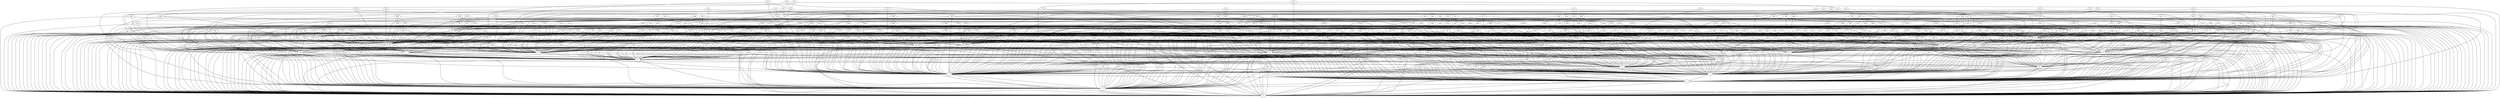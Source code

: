 /* Created by igraph 0.7.0 */
graph {
  0;
  1;
  2;
  3;
  4;
  5;
  6;
  7;
  8;
  9;
  10;
  11;
  12;
  13;
  14;
  15;
  16;
  17;
  18;
  19;
  20;
  21;
  22;
  23;
  24;
  25;
  26;
  27;
  28;
  29;
  30;
  31;
  32;
  33;
  34;
  35;
  36;
  37;
  38;
  39;
  40;
  41;
  42;
  43;
  44;
  45;
  46;
  47;
  48;
  49;
  50;
  51;
  52;
  53;
  54;
  55;
  56;
  57;
  58;
  59;
  60;
  61;
  62;
  63;
  64;
  65;
  66;
  67;
  68;
  69;
  70;
  71;
  72;
  73;
  74;
  75;
  76;
  77;
  78;
  79;
  80;
  81;
  82;
  83;
  84;
  85;
  86;
  87;
  88;
  89;
  90;
  91;
  92;
  93;
  94;
  95;
  96;
  97;
  98;
  99;
  100;
  101;
  102;
  103;
  104;
  105;
  106;
  107;
  108;
  109;
  110;
  111;
  112;
  113;
  114;
  115;
  116;
  117;
  118;
  119;
  120;
  121;
  122;
  123;
  124;
  125;
  126;
  127;
  128;
  129;
  130;
  131;
  132;
  133;
  134;
  135;
  136;
  137;
  138;
  139;
  140;
  141;
  142;
  143;
  144;
  145;
  146;
  147;
  148;
  149;
  150;
  151;
  152;
  153;
  154;
  155;
  156;
  157;
  158;
  159;
  160;
  161;
  162;
  163;
  164;
  165;
  166;
  167;
  168;
  169;
  170;
  171;
  172;
  173;
  174;
  175;
  176;
  177;
  178;
  179;
  180;
  181;
  182;
  183;
  184;
  185;
  186;
  187;
  188;
  189;
  190;
  191;
  192;
  193;
  194;
  195;
  196;
  197;
  198;
  199;
  200;
  201;
  202;
  203;
  204;
  205;
  206;
  207;
  208;
  209;
  210;
  211;
  212;
  213;
  214;
  215;
  216;
  217;
  218;
  219;
  220;
  221;
  222;
  223;
  224;
  225;
  226;
  227;
  228;
  229;
  230;
  231;
  232;
  233;
  234;
  235;
  236;
  237;
  238;
  239;
  240;
  241;
  242;
  243;
  244;
  245;
  246;
  247;
  248;
  249;
  250;
  251;
  252;
  253;
  254;
  255;
  256;
  257;
  258;
  259;
  260;
  261;
  262;
  263;
  264;
  265;
  266;
  267;
  268;
  269;
  270;
  271;
  272;
  273;
  274;
  275;
  276;
  277;
  278;
  279;
  280;
  281;
  282;
  283;
  284;
  285;
  286;
  287;
  288;
  289;
  290;
  291;
  292;
  293;
  294;
  295;
  296;
  297;
  298;
  299;
  300;
  301;
  302;
  303;
  304;
  305;
  306;
  307;
  308;
  309;
  310;
  311;
  312;
  313;
  314;
  315;
  316;
  317;
  318;
  319;
  320;
  321;
  322;
  323;
  324;
  325;
  326;
  327;
  328;
  329;
  330;
  331;
  332;
  333;
  334;
  335;
  336;
  337;
  338;
  339;
  340;
  341;
  342;
  343;
  344;
  345;
  346;
  347;
  348;
  349;
  350;
  351;
  352;
  353;
  354;
  355;
  356;
  357;
  358;
  359;
  360;
  361;
  362;
  363;
  364;
  365;
  366;
  367;
  368;
  369;
  370;
  371;
  372;
  373;
  374;
  375;
  376;
  377;
  378;
  379;
  380;
  381;
  382;
  383;
  384;
  385;
  386;
  387;
  388;
  389;
  390;
  391;
  392;
  393;
  394;
  395;
  396;
  397;
  398;
  399;
  400;
  401;
  402;
  403;
  404;
  405;
  406;
  407;
  408;
  409;
  410;
  411;
  412;
  413;
  414;
  415;
  416;
  417;
  418;
  419;
  420;
  421;
  422;
  423;
  424;
  425;
  426;
  427;
  428;
  429;
  430;
  431;
  432;
  433;
  434;
  435;
  436;
  437;
  438;
  439;
  440;
  441;
  442;
  443;
  444;
  445;
  446;
  447;
  448;
  449;
  450;
  451;
  452;
  453;
  454;
  455;
  456;
  457;
  458;
  459;
  460;
  461;
  462;
  463;
  464;
  465;
  466;
  467;
  468;
  469;
  470;
  471;
  472;
  473;
  474;
  475;
  476;
  477;
  478;
  479;
  480;
  481;
  482;
  483;
  484;
  485;
  486;
  487;
  488;
  489;
  490;
  491;
  492;
  493;
  494;
  495;
  496;
  497;
  498;
  499;

  1 -- 0;
  2 -- 0;
  3 -- 0;
  4 -- 0;
  5 -- 0;
  6 -- 0;
  7 -- 0;
  8 -- 0;
  9 -- 0;
  10 -- 0;
  11 -- 0;
  13 -- 0;
  14 -- 0;
  15 -- 0;
  17 -- 0;
  19 -- 0;
  20 -- 0;
  23 -- 0;
  24 -- 0;
  27 -- 0;
  30 -- 0;
  31 -- 0;
  32 -- 0;
  33 -- 0;
  34 -- 0;
  35 -- 0;
  39 -- 0;
  40 -- 0;
  42 -- 0;
  46 -- 0;
  50 -- 0;
  51 -- 0;
  53 -- 0;
  56 -- 0;
  57 -- 0;
  59 -- 0;
  66 -- 0;
  67 -- 0;
  70 -- 0;
  72 -- 0;
  74 -- 0;
  78 -- 0;
  81 -- 0;
  89 -- 0;
  105 -- 0;
  107 -- 0;
  108 -- 0;
  109 -- 0;
  111 -- 0;
  113 -- 0;
  116 -- 0;
  119 -- 0;
  125 -- 0;
  133 -- 0;
  134 -- 0;
  137 -- 0;
  145 -- 0;
  146 -- 0;
  149 -- 0;
  152 -- 0;
  154 -- 0;
  155 -- 0;
  160 -- 0;
  162 -- 0;
  166 -- 0;
  169 -- 0;
  170 -- 0;
  174 -- 0;
  178 -- 0;
  179 -- 0;
  182 -- 0;
  192 -- 0;
  197 -- 0;
  198 -- 0;
  202 -- 0;
  207 -- 0;
  209 -- 0;
  210 -- 0;
  215 -- 0;
  216 -- 0;
  225 -- 0;
  230 -- 0;
  231 -- 0;
  232 -- 0;
  233 -- 0;
  239 -- 0;
  245 -- 0;
  246 -- 0;
  253 -- 0;
  257 -- 0;
  263 -- 0;
  264 -- 0;
  270 -- 0;
  271 -- 0;
  278 -- 0;
  279 -- 0;
  285 -- 0;
  293 -- 0;
  297 -- 0;
  302 -- 0;
  306 -- 0;
  311 -- 0;
  316 -- 0;
  317 -- 0;
  324 -- 0;
  329 -- 0;
  334 -- 0;
  337 -- 0;
  340 -- 0;
  351 -- 0;
  360 -- 0;
  361 -- 0;
  365 -- 0;
  366 -- 0;
  369 -- 0;
  373 -- 0;
  380 -- 0;
  386 -- 0;
  391 -- 0;
  393 -- 0;
  397 -- 0;
  408 -- 0;
  410 -- 0;
  414 -- 0;
  415 -- 0;
  437 -- 0;
  441 -- 0;
  442 -- 0;
  448 -- 0;
  453 -- 0;
  454 -- 0;
  459 -- 0;
  462 -- 0;
  467 -- 0;
  471 -- 0;
  476 -- 0;
  482 -- 0;
  483 -- 0;
  484 -- 0;
  488 -- 0;
  489 -- 0;
  491 -- 0;
  492 -- 0;
  495 -- 0;
  496 -- 0;
  499 -- 0;
  2 -- 1;
  3 -- 1;
  4 -- 1;
  6 -- 1;
  11 -- 1;
  22 -- 1;
  31 -- 1;
  32 -- 1;
  45 -- 1;
  50 -- 1;
  60 -- 1;
  61 -- 1;
  67 -- 1;
  69 -- 1;
  79 -- 1;
  81 -- 1;
  83 -- 1;
  84 -- 1;
  86 -- 1;
  89 -- 1;
  99 -- 1;
  109 -- 1;
  116 -- 1;
  123 -- 1;
  129 -- 1;
  130 -- 1;
  136 -- 1;
  142 -- 1;
  143 -- 1;
  144 -- 1;
  147 -- 1;
  149 -- 1;
  150 -- 1;
  158 -- 1;
  169 -- 1;
  171 -- 1;
  175 -- 1;
  181 -- 1;
  186 -- 1;
  187 -- 1;
  203 -- 1;
  204 -- 1;
  206 -- 1;
  208 -- 1;
  214 -- 1;
  220 -- 1;
  233 -- 1;
  248 -- 1;
  263 -- 1;
  273 -- 1;
  285 -- 1;
  286 -- 1;
  293 -- 1;
  294 -- 1;
  295 -- 1;
  298 -- 1;
  308 -- 1;
  315 -- 1;
  336 -- 1;
  337 -- 1;
  339 -- 1;
  340 -- 1;
  341 -- 1;
  351 -- 1;
  358 -- 1;
  359 -- 1;
  367 -- 1;
  413 -- 1;
  426 -- 1;
  435 -- 1;
  437 -- 1;
  463 -- 1;
  467 -- 1;
  472 -- 1;
  494 -- 1;
  3 -- 2;
  4 -- 2;
  5 -- 2;
  7 -- 2;
  10 -- 2;
  12 -- 2;
  13 -- 2;
  20 -- 2;
  24 -- 2;
  26 -- 2;
  28 -- 2;
  31 -- 2;
  33 -- 2;
  37 -- 2;
  39 -- 2;
  41 -- 2;
  45 -- 2;
  47 -- 2;
  48 -- 2;
  55 -- 2;
  59 -- 2;
  64 -- 2;
  74 -- 2;
  77 -- 2;
  78 -- 2;
  97 -- 2;
  98 -- 2;
  102 -- 2;
  116 -- 2;
  119 -- 2;
  123 -- 2;
  124 -- 2;
  126 -- 2;
  130 -- 2;
  139 -- 2;
  142 -- 2;
  147 -- 2;
  148 -- 2;
  152 -- 2;
  153 -- 2;
  154 -- 2;
  155 -- 2;
  163 -- 2;
  166 -- 2;
  176 -- 2;
  189 -- 2;
  191 -- 2;
  200 -- 2;
  201 -- 2;
  207 -- 2;
  211 -- 2;
  214 -- 2;
  221 -- 2;
  222 -- 2;
  223 -- 2;
  229 -- 2;
  230 -- 2;
  240 -- 2;
  243 -- 2;
  246 -- 2;
  251 -- 2;
  255 -- 2;
  260 -- 2;
  269 -- 2;
  273 -- 2;
  274 -- 2;
  276 -- 2;
  277 -- 2;
  278 -- 2;
  282 -- 2;
  284 -- 2;
  297 -- 2;
  301 -- 2;
  304 -- 2;
  311 -- 2;
  320 -- 2;
  327 -- 2;
  344 -- 2;
  345 -- 2;
  346 -- 2;
  352 -- 2;
  364 -- 2;
  375 -- 2;
  380 -- 2;
  382 -- 2;
  383 -- 2;
  396 -- 2;
  413 -- 2;
  416 -- 2;
  422 -- 2;
  424 -- 2;
  428 -- 2;
  433 -- 2;
  438 -- 2;
  449 -- 2;
  452 -- 2;
  458 -- 2;
  460 -- 2;
  470 -- 2;
  471 -- 2;
  477 -- 2;
  487 -- 2;
  492 -- 2;
  496 -- 2;
  5 -- 3;
  9 -- 3;
  11 -- 3;
  12 -- 3;
  14 -- 3;
  16 -- 3;
  21 -- 3;
  23 -- 3;
  25 -- 3;
  26 -- 3;
  28 -- 3;
  29 -- 3;
  34 -- 3;
  36 -- 3;
  37 -- 3;
  38 -- 3;
  41 -- 3;
  42 -- 3;
  46 -- 3;
  47 -- 3;
  49 -- 3;
  52 -- 3;
  62 -- 3;
  71 -- 3;
  75 -- 3;
  80 -- 3;
  83 -- 3;
  86 -- 3;
  91 -- 3;
  92 -- 3;
  97 -- 3;
  99 -- 3;
  100 -- 3;
  103 -- 3;
  104 -- 3;
  117 -- 3;
  127 -- 3;
  131 -- 3;
  137 -- 3;
  144 -- 3;
  153 -- 3;
  158 -- 3;
  159 -- 3;
  169 -- 3;
  171 -- 3;
  173 -- 3;
  174 -- 3;
  180 -- 3;
  188 -- 3;
  189 -- 3;
  199 -- 3;
  201 -- 3;
  209 -- 3;
  211 -- 3;
  215 -- 3;
  217 -- 3;
  219 -- 3;
  222 -- 3;
  224 -- 3;
  225 -- 3;
  226 -- 3;
  237 -- 3;
  249 -- 3;
  251 -- 3;
  267 -- 3;
  272 -- 3;
  275 -- 3;
  281 -- 3;
  290 -- 3;
  291 -- 3;
  296 -- 3;
  310 -- 3;
  326 -- 3;
  327 -- 3;
  332 -- 3;
  338 -- 3;
  344 -- 3;
  346 -- 3;
  357 -- 3;
  358 -- 3;
  365 -- 3;
  370 -- 3;
  386 -- 3;
  391 -- 3;
  403 -- 3;
  407 -- 3;
  408 -- 3;
  416 -- 3;
  428 -- 3;
  456 -- 3;
  465 -- 3;
  468 -- 3;
  472 -- 3;
  475 -- 3;
  476 -- 3;
  490 -- 3;
  496 -- 3;
  8 -- 4;
  10 -- 4;
  17 -- 4;
  18 -- 4;
  19 -- 4;
  20 -- 4;
  23 -- 4;
  25 -- 4;
  26 -- 4;
  29 -- 4;
  30 -- 4;
  35 -- 4;
  36 -- 4;
  39 -- 4;
  41 -- 4;
  44 -- 4;
  48 -- 4;
  50 -- 4;
  53 -- 4;
  54 -- 4;
  57 -- 4;
  61 -- 4;
  65 -- 4;
  76 -- 4;
  79 -- 4;
  88 -- 4;
  93 -- 4;
  96 -- 4;
  97 -- 4;
  99 -- 4;
  102 -- 4;
  117 -- 4;
  122 -- 4;
  123 -- 4;
  124 -- 4;
  131 -- 4;
  132 -- 4;
  135 -- 4;
  141 -- 4;
  143 -- 4;
  152 -- 4;
  159 -- 4;
  163 -- 4;
  165 -- 4;
  168 -- 4;
  180 -- 4;
  181 -- 4;
  184 -- 4;
  196 -- 4;
  201 -- 4;
  212 -- 4;
  217 -- 4;
  218 -- 4;
  228 -- 4;
  229 -- 4;
  231 -- 4;
  245 -- 4;
  247 -- 4;
  256 -- 4;
  257 -- 4;
  258 -- 4;
  262 -- 4;
  280 -- 4;
  281 -- 4;
  284 -- 4;
  287 -- 4;
  289 -- 4;
  293 -- 4;
  294 -- 4;
  298 -- 4;
  319 -- 4;
  324 -- 4;
  328 -- 4;
  341 -- 4;
  344 -- 4;
  352 -- 4;
  357 -- 4;
  362 -- 4;
  363 -- 4;
  366 -- 4;
  376 -- 4;
  383 -- 4;
  390 -- 4;
  394 -- 4;
  398 -- 4;
  404 -- 4;
  406 -- 4;
  420 -- 4;
  430 -- 4;
  432 -- 4;
  434 -- 4;
  448 -- 4;
  454 -- 4;
  457 -- 4;
  471 -- 4;
  477 -- 4;
  480 -- 4;
  482 -- 4;
  484 -- 4;
  491 -- 4;
  494 -- 4;
  498 -- 4;
  6 -- 5;
  13 -- 5;
  17 -- 5;
  21 -- 5;
  36 -- 5;
  40 -- 5;
  42 -- 5;
  45 -- 5;
  64 -- 5;
  69 -- 5;
  71 -- 5;
  82 -- 5;
  95 -- 5;
  103 -- 5;
  111 -- 5;
  124 -- 5;
  144 -- 5;
  149 -- 5;
  168 -- 5;
  173 -- 5;
  206 -- 5;
  235 -- 5;
  238 -- 5;
  266 -- 5;
  281 -- 5;
  299 -- 5;
  311 -- 5;
  320 -- 5;
  332 -- 5;
  336 -- 5;
  349 -- 5;
  352 -- 5;
  362 -- 5;
  368 -- 5;
  385 -- 5;
  394 -- 5;
  457 -- 5;
  478 -- 5;
  488 -- 5;
  7 -- 6;
  8 -- 6;
  9 -- 6;
  15 -- 6;
  18 -- 6;
  33 -- 6;
  43 -- 6;
  48 -- 6;
  56 -- 6;
  58 -- 6;
  61 -- 6;
  63 -- 6;
  65 -- 6;
  67 -- 6;
  72 -- 6;
  81 -- 6;
  83 -- 6;
  89 -- 6;
  101 -- 6;
  102 -- 6;
  106 -- 6;
  107 -- 6;
  110 -- 6;
  112 -- 6;
  146 -- 6;
  151 -- 6;
  157 -- 6;
  164 -- 6;
  172 -- 6;
  179 -- 6;
  183 -- 6;
  192 -- 6;
  203 -- 6;
  212 -- 6;
  213 -- 6;
  220 -- 6;
  250 -- 6;
  251 -- 6;
  261 -- 6;
  270 -- 6;
  274 -- 6;
  287 -- 6;
  300 -- 6;
  301 -- 6;
  307 -- 6;
  309 -- 6;
  310 -- 6;
  314 -- 6;
  320 -- 6;
  325 -- 6;
  333 -- 6;
  336 -- 6;
  337 -- 6;
  354 -- 6;
  359 -- 6;
  360 -- 6;
  371 -- 6;
  379 -- 6;
  386 -- 6;
  390 -- 6;
  411 -- 6;
  414 -- 6;
  420 -- 6;
  441 -- 6;
  444 -- 6;
  449 -- 6;
  450 -- 6;
  464 -- 6;
  485 -- 6;
  15 -- 7;
  30 -- 7;
  34 -- 7;
  40 -- 7;
  44 -- 7;
  88 -- 7;
  92 -- 7;
  115 -- 7;
  125 -- 7;
  208 -- 7;
  225 -- 7;
  280 -- 7;
  290 -- 7;
  313 -- 7;
  322 -- 7;
  329 -- 7;
  377 -- 7;
  400 -- 7;
  406 -- 7;
  440 -- 7;
  493 -- 7;
  24 -- 8;
  38 -- 8;
  51 -- 8;
  58 -- 8;
  62 -- 8;
  69 -- 8;
  70 -- 8;
  75 -- 8;
  85 -- 8;
  93 -- 8;
  103 -- 8;
  129 -- 8;
  140 -- 8;
  143 -- 8;
  165 -- 8;
  175 -- 8;
  198 -- 8;
  223 -- 8;
  248 -- 8;
  269 -- 8;
  271 -- 8;
  273 -- 8;
  278 -- 8;
  288 -- 8;
  302 -- 8;
  310 -- 8;
  318 -- 8;
  323 -- 8;
  329 -- 8;
  330 -- 8;
  341 -- 8;
  349 -- 8;
  361 -- 8;
  363 -- 8;
  378 -- 8;
  392 -- 8;
  398 -- 8;
  404 -- 8;
  425 -- 8;
  440 -- 8;
  458 -- 8;
  459 -- 8;
  481 -- 8;
  491 -- 8;
  492 -- 8;
  12 -- 9;
  19 -- 9;
  27 -- 9;
  32 -- 9;
  52 -- 9;
  53 -- 9;
  54 -- 9;
  60 -- 9;
  76 -- 9;
  77 -- 9;
  90 -- 9;
  101 -- 9;
  121 -- 9;
  122 -- 9;
  128 -- 9;
  134 -- 9;
  164 -- 9;
  168 -- 9;
  172 -- 9;
  176 -- 9;
  177 -- 9;
  187 -- 9;
  199 -- 9;
  210 -- 9;
  213 -- 9;
  315 -- 9;
  323 -- 9;
  328 -- 9;
  366 -- 9;
  368 -- 9;
  392 -- 9;
  461 -- 9;
  16 -- 10;
  25 -- 10;
  114 -- 10;
  139 -- 10;
  219 -- 10;
  388 -- 10;
  403 -- 10;
  421 -- 10;
  474 -- 10;
  87 -- 11;
  91 -- 11;
  214 -- 11;
  304 -- 11;
  373 -- 11;
  14 -- 12;
  27 -- 12;
  28 -- 12;
  108 -- 12;
  137 -- 12;
  141 -- 12;
  282 -- 12;
  331 -- 12;
  426 -- 12;
  60 -- 13;
  79 -- 13;
  82 -- 13;
  108 -- 13;
  125 -- 13;
  134 -- 13;
  211 -- 13;
  305 -- 13;
  308 -- 13;
  318 -- 13;
  334 -- 13;
  342 -- 13;
  347 -- 13;
  348 -- 13;
  381 -- 13;
  424 -- 13;
  430 -- 13;
  446 -- 13;
  456 -- 13;
  479 -- 13;
  499 -- 13;
  16 -- 14;
  51 -- 14;
  72 -- 14;
  91 -- 14;
  100 -- 14;
  121 -- 14;
  148 -- 14;
  167 -- 14;
  186 -- 14;
  224 -- 14;
  226 -- 14;
  249 -- 14;
  252 -- 14;
  256 -- 14;
  286 -- 14;
  304 -- 14;
  323 -- 14;
  343 -- 14;
  356 -- 14;
  357 -- 14;
  370 -- 14;
  388 -- 14;
  400 -- 14;
  425 -- 14;
  447 -- 14;
  456 -- 14;
  466 -- 14;
  18 -- 15;
  22 -- 15;
  43 -- 15;
  56 -- 15;
  64 -- 15;
  65 -- 15;
  76 -- 15;
  86 -- 15;
  98 -- 15;
  105 -- 15;
  154 -- 15;
  185 -- 15;
  195 -- 15;
  228 -- 15;
  270 -- 15;
  286 -- 15;
  308 -- 15;
  353 -- 15;
  378 -- 15;
  384 -- 15;
  391 -- 15;
  419 -- 15;
  423 -- 15;
  429 -- 15;
  432 -- 15;
  455 -- 15;
  462 -- 15;
  497 -- 15;
  94 -- 17;
  38 -- 18;
  78 -- 18;
  118 -- 18;
  120 -- 18;
  150 -- 18;
  222 -- 18;
  252 -- 18;
  312 -- 18;
  399 -- 18;
  403 -- 18;
  415 -- 18;
  140 -- 19;
  177 -- 19;
  21 -- 20;
  22 -- 20;
  46 -- 20;
  49 -- 20;
  68 -- 20;
  101 -- 20;
  161 -- 20;
  163 -- 20;
  185 -- 20;
  205 -- 20;
  207 -- 20;
  221 -- 20;
  234 -- 20;
  258 -- 20;
  259 -- 20;
  301 -- 20;
  316 -- 20;
  321 -- 20;
  346 -- 20;
  348 -- 20;
  355 -- 20;
  375 -- 20;
  426 -- 20;
  29 -- 21;
  77 -- 21;
  80 -- 21;
  84 -- 21;
  85 -- 21;
  110 -- 21;
  118 -- 21;
  120 -- 21;
  133 -- 21;
  145 -- 21;
  266 -- 21;
  314 -- 21;
  340 -- 21;
  431 -- 21;
  443 -- 21;
  468 -- 21;
  470 -- 21;
  35 -- 22;
  62 -- 22;
  63 -- 22;
  239 -- 22;
  321 -- 22;
  90 -- 24;
  218 -- 24;
  243 -- 24;
  245 -- 24;
  378 -- 24;
  453 -- 24;
  54 -- 25;
  73 -- 25;
  87 -- 25;
  95 -- 25;
  98 -- 25;
  104 -- 25;
  158 -- 25;
  182 -- 25;
  184 -- 25;
  188 -- 25;
  231 -- 25;
  256 -- 25;
  290 -- 25;
  331 -- 25;
  409 -- 25;
  418 -- 25;
  458 -- 25;
  478 -- 25;
  486 -- 25;
  493 -- 25;
  71 -- 26;
  111 -- 26;
  148 -- 26;
  189 -- 26;
  236 -- 26;
  246 -- 26;
  295 -- 26;
  382 -- 26;
  58 -- 27;
  193 -- 27;
  197 -- 27;
  212 -- 27;
  354 -- 27;
  399 -- 27;
  427 -- 27;
  429 -- 27;
  449 -- 27;
  63 -- 28;
  155 -- 28;
  172 -- 28;
  322 -- 28;
  325 -- 28;
  358 -- 28;
  374 -- 28;
  473 -- 28;
  487 -- 28;
  44 -- 29;
  55 -- 29;
  110 -- 29;
  203 -- 29;
  247 -- 29;
  264 -- 29;
  400 -- 29;
  37 -- 30;
  70 -- 30;
  94 -- 30;
  128 -- 30;
  184 -- 30;
  287 -- 30;
  292 -- 30;
  302 -- 30;
  43 -- 31;
  80 -- 31;
  106 -- 31;
  135 -- 31;
  136 -- 31;
  142 -- 31;
  196 -- 31;
  261 -- 31;
  282 -- 31;
  316 -- 31;
  365 -- 31;
  367 -- 31;
  387 -- 31;
  396 -- 31;
  407 -- 31;
  420 -- 31;
  459 -- 31;
  463 -- 31;
  489 -- 31;
  49 -- 32;
  167 -- 32;
  303 -- 33;
  66 -- 34;
  100 -- 34;
  104 -- 34;
  265 -- 34;
  313 -- 34;
  381 -- 34;
  405 -- 34;
  473 -- 34;
  88 -- 35;
  129 -- 35;
  159 -- 35;
  240 -- 35;
  266 -- 35;
  377 -- 35;
  418 -- 35;
  446 -- 35;
  451 -- 35;
  483 -- 35;
  47 -- 36;
  85 -- 36;
  170 -- 36;
  180 -- 36;
  227 -- 36;
  255 -- 36;
  296 -- 36;
  331 -- 36;
  412 -- 36;
  436 -- 36;
  439 -- 36;
  135 -- 37;
  178 -- 37;
  220 -- 37;
  328 -- 37;
  354 -- 37;
  147 -- 38;
  239 -- 38;
  264 -- 38;
  277 -- 38;
  280 -- 38;
  191 -- 39;
  430 -- 39;
  217 -- 40;
  319 -- 40;
  485 -- 40;
  126 -- 42;
  198 -- 42;
  241 -- 42;
  262 -- 42;
  292 -- 42;
  417 -- 42;
  422 -- 42;
  176 -- 43;
  303 -- 43;
  55 -- 44;
  57 -- 44;
  59 -- 44;
  68 -- 44;
  74 -- 44;
  84 -- 44;
  117 -- 44;
  138 -- 44;
  174 -- 44;
  183 -- 44;
  185 -- 44;
  227 -- 44;
  240 -- 44;
  263 -- 44;
  339 -- 44;
  405 -- 44;
  415 -- 44;
  427 -- 44;
  445 -- 44;
  482 -- 44;
  52 -- 45;
  90 -- 45;
  106 -- 45;
  141 -- 45;
  209 -- 45;
  249 -- 45;
  186 -- 46;
  187 -- 46;
  196 -- 46;
  199 -- 46;
  226 -- 46;
  319 -- 46;
  397 -- 46;
  437 -- 46;
  113 -- 47;
  66 -- 48;
  73 -- 48;
  105 -- 48;
  115 -- 48;
  119 -- 48;
  132 -- 48;
  171 -- 48;
  178 -- 48;
  221 -- 48;
  241 -- 48;
  254 -- 48;
  268 -- 48;
  277 -- 48;
  306 -- 48;
  326 -- 48;
  370 -- 48;
  475 -- 48;
  133 -- 50;
  150 -- 50;
  213 -- 50;
  232 -- 50;
  353 -- 50;
  474 -- 50;
  183 -- 51;
  109 -- 55;
  132 -- 55;
  157 -- 55;
  167 -- 55;
  335 -- 55;
  369 -- 55;
  388 -- 55;
  402 -- 55;
  411 -- 55;
  419 -- 55;
  499 -- 55;
  229 -- 56;
  305 -- 56;
  416 -- 56;
  238 -- 57;
  342 -- 57;
  113 -- 58;
  156 -- 59;
  215 -- 59;
  243 -- 59;
  324 -- 59;
  489 -- 59;
  497 -- 59;
  68 -- 60;
  138 -- 61;
  298 -- 61;
  339 -- 61;
  466 -- 62;
  96 -- 63;
  153 -- 63;
  309 -- 63;
  481 -- 63;
  157 -- 64;
  173 -- 64;
  197 -- 64;
  230 -- 64;
  259 -- 64;
  279 -- 64;
  296 -- 64;
  307 -- 64;
  347 -- 64;
  423 -- 64;
  432 -- 64;
  466 -- 64;
  498 -- 64;
  93 -- 65;
  95 -- 65;
  130 -- 65;
  200 -- 65;
  283 -- 65;
  325 -- 65;
  405 -- 65;
  285 -- 67;
  350 -- 67;
  396 -- 67;
  453 -- 67;
  376 -- 68;
  335 -- 69;
  364 -- 69;
  454 -- 69;
  82 -- 70;
  114 -- 70;
  115 -- 70;
  170 -- 70;
  192 -- 70;
  247 -- 70;
  253 -- 70;
  306 -- 70;
  412 -- 70;
  485 -- 70;
  73 -- 71;
  75 -- 71;
  194 -- 71;
  216 -- 71;
  412 -- 71;
  423 -- 71;
  444 -- 71;
  469 -- 71;
  490 -- 71;
  151 -- 72;
  353 -- 72;
  393 -- 72;
  96 -- 73;
  481 -- 75;
  160 -- 77;
  181 -- 77;
  259 -- 77;
  87 -- 78;
  194 -- 78;
  232 -- 78;
  276 -- 78;
  395 -- 78;
  244 -- 79;
  162 -- 80;
  202 -- 80;
  205 -- 80;
  283 -- 80;
  307 -- 80;
  381 -- 80;
  450 -- 80;
  122 -- 83;
  128 -- 83;
  190 -- 83;
  112 -- 84;
  92 -- 85;
  127 -- 85;
  151 -- 85;
  161 -- 85;
  164 -- 85;
  206 -- 85;
  236 -- 85;
  244 -- 85;
  317 -- 85;
  439 -- 85;
  350 -- 86;
  126 -- 87;
  195 -- 87;
  272 -- 87;
  409 -- 87;
  94 -- 89;
  107 -- 89;
  114 -- 89;
  120 -- 89;
  139 -- 89;
  156 -- 89;
  177 -- 89;
  179 -- 89;
  200 -- 89;
  300 -- 89;
  411 -- 89;
  434 -- 89;
  440 -- 89;
  442 -- 89;
  447 -- 89;
  238 -- 91;
  250 -- 91;
  315 -- 91;
  385 -- 91;
  435 -- 91;
  451 -- 91;
  118 -- 92;
  121 -- 92;
  190 -- 92;
  313 -- 92;
  317 -- 92;
  356 -- 92;
  433 -- 92;
  194 -- 94;
  252 -- 95;
  182 -- 96;
  219 -- 96;
  127 -- 100;
  242 -- 100;
  145 -- 101;
  161 -- 101;
  195 -- 101;
  429 -- 101;
  493 -- 101;
  254 -- 103;
  309 -- 103;
  359 -- 103;
  480 -- 103;
  486 -- 103;
  112 -- 104;
  140 -- 104;
  193 -- 104;
  223 -- 104;
  228 -- 104;
  236 -- 104;
  248 -- 104;
  254 -- 104;
  260 -- 104;
  291 -- 104;
  355 -- 104;
  374 -- 104;
  377 -- 104;
  390 -- 104;
  398 -- 104;
  410 -- 104;
  455 -- 104;
  460 -- 104;
  473 -- 104;
  464 -- 106;
  160 -- 108;
  146 -- 109;
  242 -- 109;
  191 -- 110;
  299 -- 110;
  330 -- 110;
  389 -- 110;
  425 -- 111;
  165 -- 113;
  436 -- 113;
  138 -- 114;
  372 -- 114;
  436 -- 114;
  424 -- 116;
  188 -- 117;
  465 -- 117;
  360 -- 121;
  413 -- 121;
  462 -- 121;
  469 -- 121;
  284 -- 122;
  299 -- 122;
  371 -- 122;
  385 -- 122;
  333 -- 124;
  335 -- 124;
  461 -- 124;
  363 -- 125;
  234 -- 126;
  234 -- 127;
  368 -- 127;
  131 -- 129;
  208 -- 129;
  218 -- 129;
  265 -- 129;
  289 -- 129;
  387 -- 129;
  136 -- 130;
  235 -- 130;
  271 -- 130;
  345 -- 130;
  374 -- 130;
  288 -- 131;
  379 -- 131;
  409 -- 131;
  427 -- 131;
  460 -- 131;
  233 -- 137;
  422 -- 138;
  156 -- 140;
  383 -- 145;
  312 -- 149;
  479 -- 149;
  224 -- 150;
  361 -- 150;
  407 -- 150;
  193 -- 151;
  262 -- 151;
  401 -- 151;
  166 -- 152;
  268 -- 152;
  297 -- 152;
  355 -- 152;
  389 -- 152;
  494 -- 152;
  162 -- 153;
  257 -- 154;
  439 -- 155;
  480 -- 155;
  333 -- 156;
  343 -- 156;
  434 -- 156;
  332 -- 157;
  402 -- 157;
  479 -- 157;
  205 -- 158;
  227 -- 158;
  237 -- 158;
  265 -- 158;
  379 -- 158;
  408 -- 158;
  431 -- 158;
  475 -- 158;
  237 -- 161;
  295 -- 163;
  216 -- 164;
  269 -- 164;
  438 -- 164;
  350 -- 165;
  428 -- 165;
  175 -- 167;
  294 -- 167;
  469 -- 167;
  204 -- 168;
  250 -- 168;
  330 -- 169;
  477 -- 169;
  242 -- 170;
  486 -- 173;
  235 -- 174;
  421 -- 175;
  483 -- 175;
  327 -- 179;
  204 -- 180;
  468 -- 180;
  202 -- 181;
  190 -- 186;
  210 -- 187;
  261 -- 187;
  326 -- 187;
  401 -- 187;
  253 -- 189;
  241 -- 193;
  255 -- 194;
  289 -- 194;
  312 -- 194;
  450 -- 194;
  463 -- 195;
  488 -- 196;
  260 -- 199;
  288 -- 199;
  244 -- 204;
  267 -- 204;
  417 -- 204;
  431 -- 204;
  351 -- 205;
  495 -- 205;
  384 -- 208;
  447 -- 210;
  258 -- 212;
  272 -- 212;
  348 -- 213;
  401 -- 214;
  380 -- 217;
  274 -- 221;
  461 -- 221;
  275 -- 222;
  397 -- 222;
  279 -- 224;
  372 -- 225;
  402 -- 225;
  376 -- 226;
  268 -- 228;
  291 -- 230;
  292 -- 230;
  300 -- 230;
  389 -- 230;
  417 -- 235;
  372 -- 237;
  484 -- 238;
  305 -- 239;
  394 -- 240;
  342 -- 241;
  347 -- 242;
  267 -- 243;
  321 -- 243;
  362 -- 243;
  373 -- 243;
  393 -- 243;
  275 -- 249;
  283 -- 249;
  406 -- 253;
  410 -- 253;
  276 -- 255;
  457 -- 258;
  343 -- 259;
  490 -- 259;
  497 -- 259;
  314 -- 261;
  470 -- 261;
  448 -- 269;
  395 -- 272;
  452 -- 273;
  384 -- 274;
  476 -- 274;
  446 -- 275;
  465 -- 278;
  303 -- 279;
  399 -- 279;
  444 -- 279;
  478 -- 280;
  345 -- 285;
  404 -- 288;
  442 -- 288;
  452 -- 288;
  443 -- 290;
  445 -- 290;
  318 -- 291;
  356 -- 296;
  338 -- 300;
  467 -- 300;
  418 -- 302;
  421 -- 304;
  349 -- 308;
  419 -- 309;
  334 -- 310;
  322 -- 315;
  338 -- 317;
  364 -- 318;
  369 -- 324;
  387 -- 324;
  451 -- 324;
  367 -- 333;
  414 -- 337;
  395 -- 340;
  433 -- 340;
  371 -- 341;
  382 -- 346;
  438 -- 356;
  392 -- 362;
  445 -- 363;
  498 -- 365;
  375 -- 371;
  441 -- 371;
  464 -- 380;
  443 -- 382;
  472 -- 383;
  474 -- 416;
  455 -- 418;
  487 -- 429;
  435 -- 434;
  495 -- 483;
}
